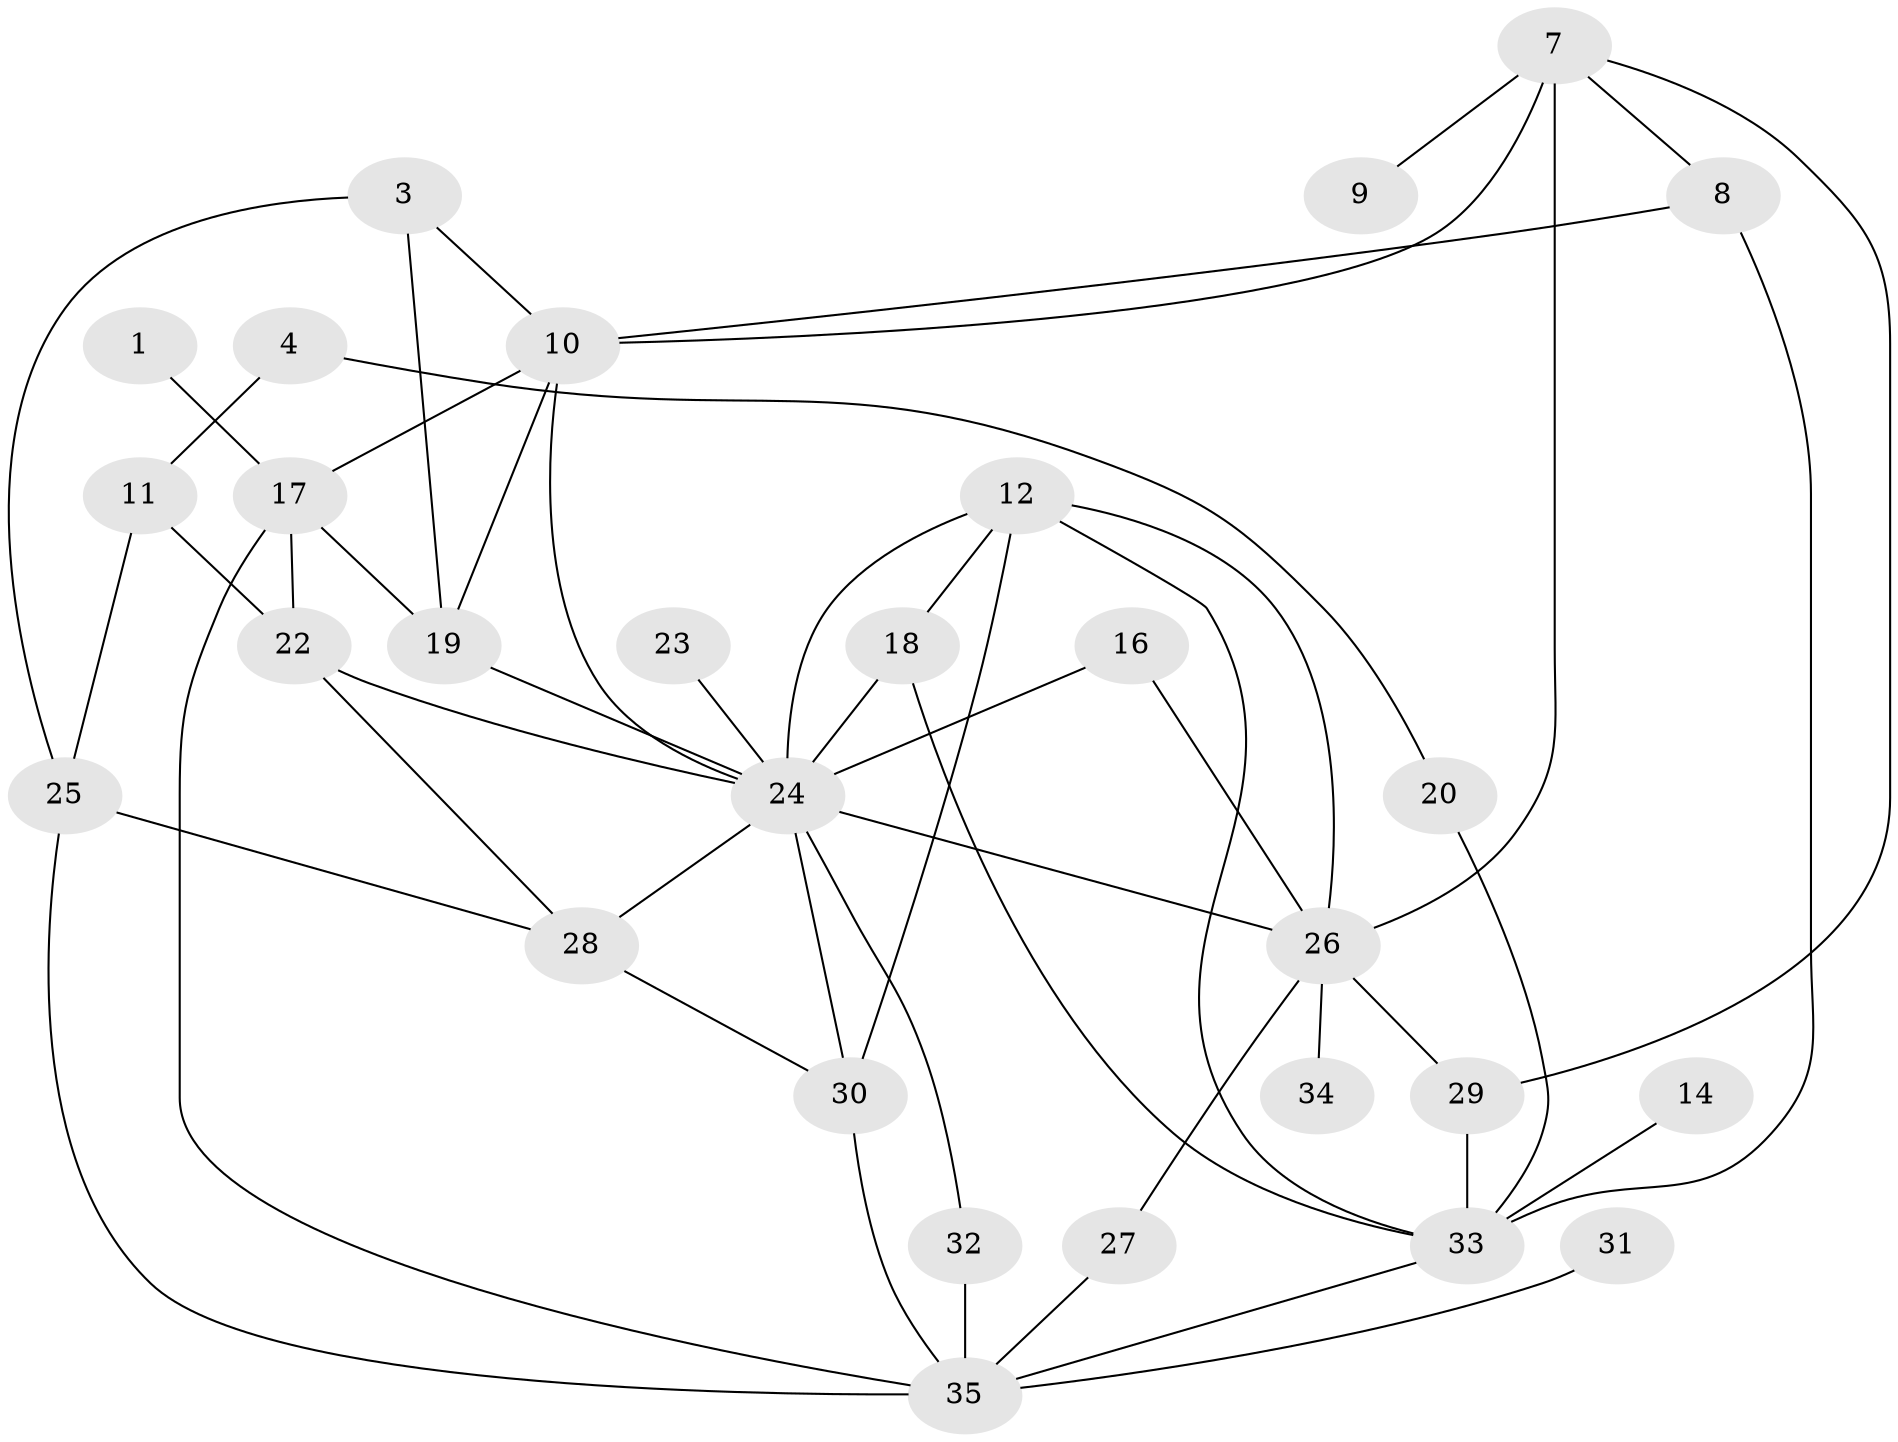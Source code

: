 // original degree distribution, {6: 0.057971014492753624, 1: 0.2028985507246377, 3: 0.18840579710144928, 2: 0.2318840579710145, 0: 0.07246376811594203, 4: 0.17391304347826086, 5: 0.07246376811594203}
// Generated by graph-tools (version 1.1) at 2025/49/03/09/25 03:49:11]
// undirected, 29 vertices, 52 edges
graph export_dot {
graph [start="1"]
  node [color=gray90,style=filled];
  1;
  3;
  4;
  7;
  8;
  9;
  10;
  11;
  12;
  14;
  16;
  17;
  18;
  19;
  20;
  22;
  23;
  24;
  25;
  26;
  27;
  28;
  29;
  30;
  31;
  32;
  33;
  34;
  35;
  1 -- 17 [weight=1.0];
  3 -- 10 [weight=1.0];
  3 -- 19 [weight=1.0];
  3 -- 25 [weight=1.0];
  4 -- 11 [weight=1.0];
  4 -- 20 [weight=1.0];
  7 -- 8 [weight=1.0];
  7 -- 9 [weight=1.0];
  7 -- 10 [weight=2.0];
  7 -- 26 [weight=2.0];
  7 -- 29 [weight=1.0];
  8 -- 10 [weight=1.0];
  8 -- 33 [weight=2.0];
  10 -- 17 [weight=1.0];
  10 -- 19 [weight=1.0];
  10 -- 24 [weight=1.0];
  11 -- 22 [weight=1.0];
  11 -- 25 [weight=1.0];
  12 -- 18 [weight=1.0];
  12 -- 24 [weight=1.0];
  12 -- 26 [weight=1.0];
  12 -- 30 [weight=2.0];
  12 -- 33 [weight=1.0];
  14 -- 33 [weight=1.0];
  16 -- 24 [weight=1.0];
  16 -- 26 [weight=1.0];
  17 -- 19 [weight=1.0];
  17 -- 22 [weight=1.0];
  17 -- 35 [weight=1.0];
  18 -- 24 [weight=1.0];
  18 -- 33 [weight=1.0];
  19 -- 24 [weight=1.0];
  20 -- 33 [weight=1.0];
  22 -- 24 [weight=1.0];
  22 -- 28 [weight=1.0];
  23 -- 24 [weight=1.0];
  24 -- 26 [weight=1.0];
  24 -- 28 [weight=1.0];
  24 -- 30 [weight=1.0];
  24 -- 32 [weight=1.0];
  25 -- 28 [weight=1.0];
  25 -- 35 [weight=1.0];
  26 -- 27 [weight=1.0];
  26 -- 29 [weight=1.0];
  26 -- 34 [weight=1.0];
  27 -- 35 [weight=1.0];
  28 -- 30 [weight=1.0];
  29 -- 33 [weight=1.0];
  30 -- 35 [weight=1.0];
  31 -- 35 [weight=1.0];
  32 -- 35 [weight=1.0];
  33 -- 35 [weight=1.0];
}
